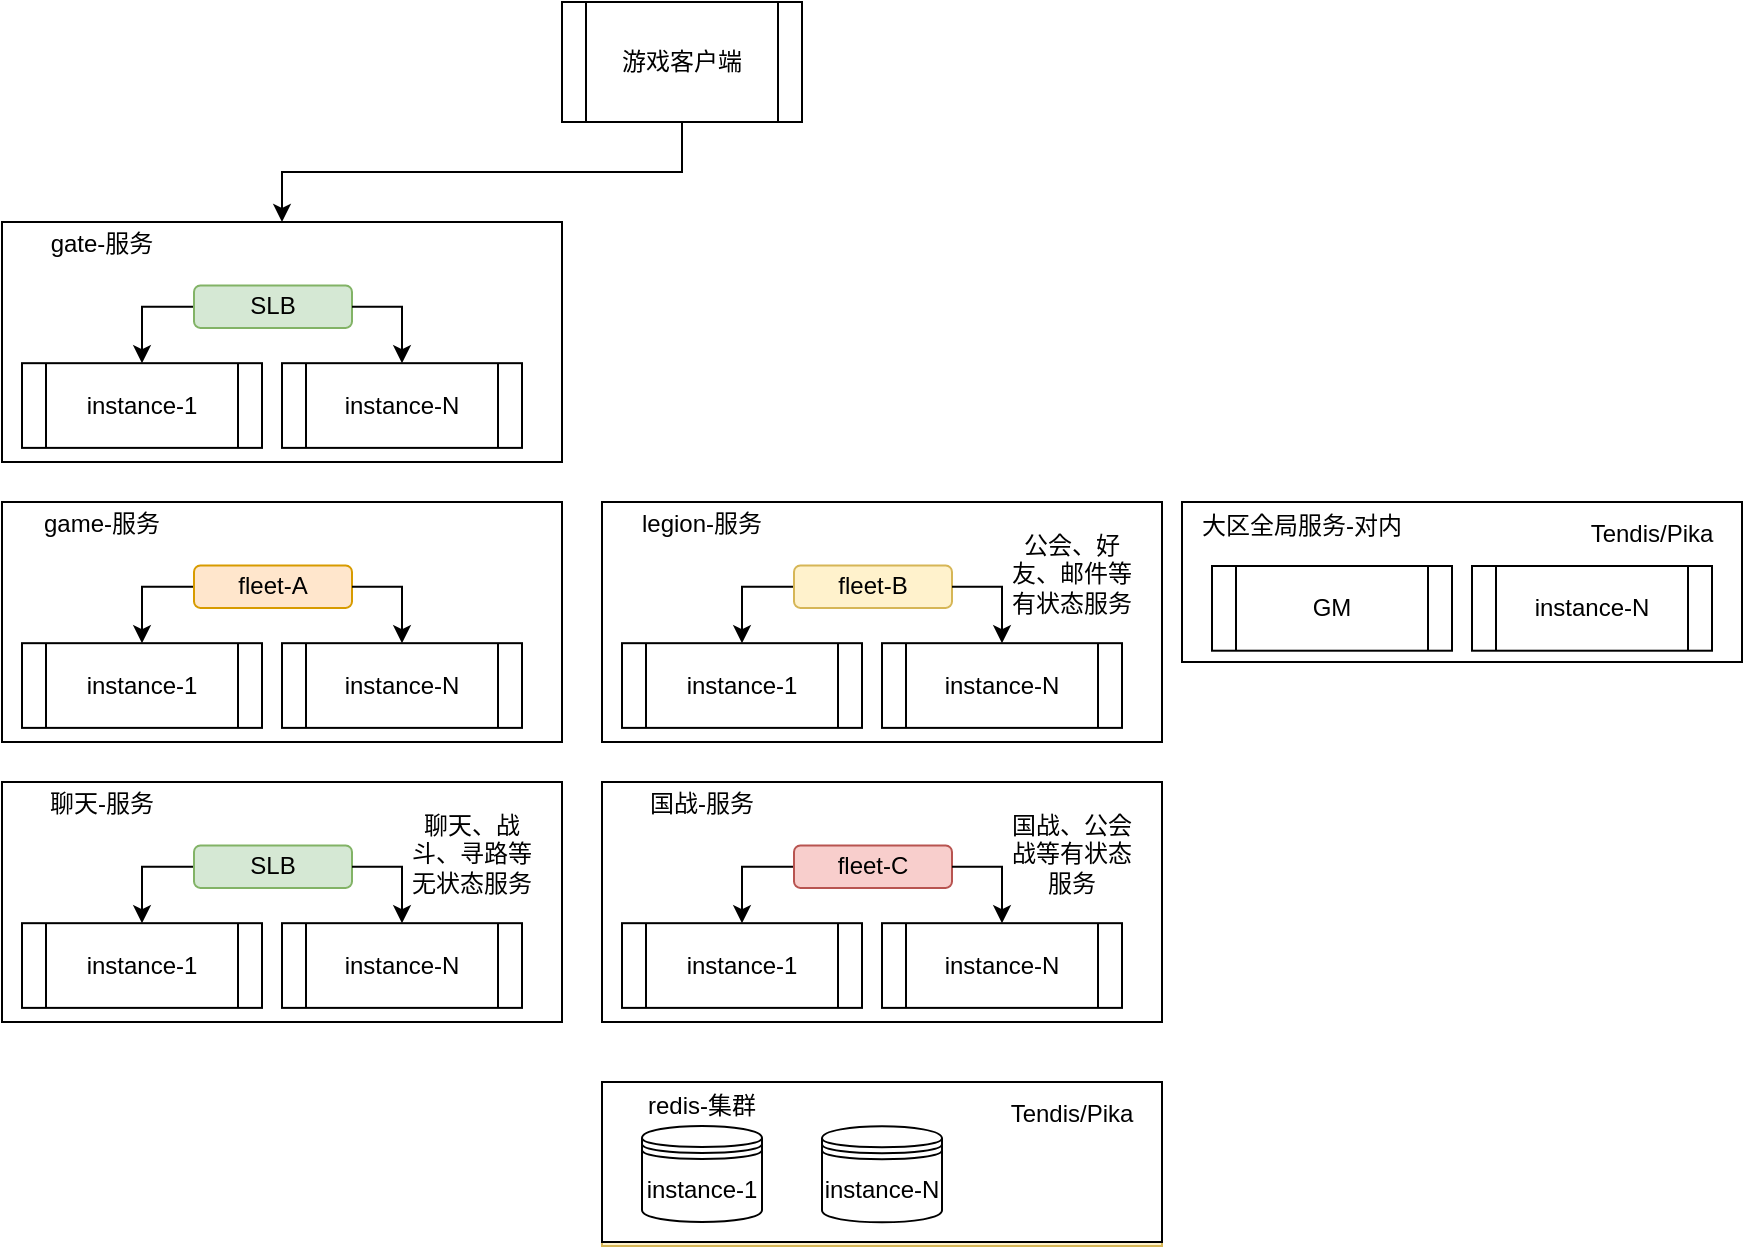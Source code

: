 <mxfile version="14.9.4" type="github" pages="2">
  <diagram id="R2lEEEUBdFMjLlhIrx00" name="Page-1">
    <mxGraphModel dx="1185" dy="635" grid="1" gridSize="10" guides="1" tooltips="1" connect="1" arrows="1" fold="1" page="1" pageScale="1" pageWidth="850" pageHeight="1100" math="0" shadow="0" extFonts="Permanent Marker^https://fonts.googleapis.com/css?family=Permanent+Marker">
      <root>
        <mxCell id="0" />
        <mxCell id="1" parent="0" />
        <mxCell id="akZH2UkUU4lrVJMahKS4-86" style="edgeStyle=orthogonalEdgeStyle;rounded=0;orthogonalLoop=1;jettySize=auto;html=1;exitX=0.5;exitY=1;exitDx=0;exitDy=0;" edge="1" parent="1" source="akZH2UkUU4lrVJMahKS4-1" target="akZH2UkUU4lrVJMahKS4-8">
          <mxGeometry relative="1" as="geometry" />
        </mxCell>
        <mxCell id="akZH2UkUU4lrVJMahKS4-1" value="游戏客户端" style="shape=process;whiteSpace=wrap;html=1;backgroundOutline=1;" vertex="1" parent="1">
          <mxGeometry x="290" y="30" width="120" height="60" as="geometry" />
        </mxCell>
        <mxCell id="akZH2UkUU4lrVJMahKS4-9" value="" style="group;fillColor=#fff2cc;strokeColor=#d6b656;" vertex="1" connectable="0" parent="1">
          <mxGeometry x="10" y="140" width="280" height="120" as="geometry" />
        </mxCell>
        <mxCell id="akZH2UkUU4lrVJMahKS4-8" value="" style="rounded=0;whiteSpace=wrap;html=1;" vertex="1" parent="akZH2UkUU4lrVJMahKS4-9">
          <mxGeometry width="280" height="120" as="geometry" />
        </mxCell>
        <mxCell id="akZH2UkUU4lrVJMahKS4-2" value="instance-1" style="shape=process;whiteSpace=wrap;html=1;backgroundOutline=1;" vertex="1" parent="akZH2UkUU4lrVJMahKS4-9">
          <mxGeometry x="10" y="70.588" width="120" height="42.353" as="geometry" />
        </mxCell>
        <mxCell id="akZH2UkUU4lrVJMahKS4-6" style="edgeStyle=orthogonalEdgeStyle;rounded=0;orthogonalLoop=1;jettySize=auto;html=1;exitX=0;exitY=0.5;exitDx=0;exitDy=0;entryX=0.5;entryY=0;entryDx=0;entryDy=0;" edge="1" parent="akZH2UkUU4lrVJMahKS4-9" source="akZH2UkUU4lrVJMahKS4-4" target="akZH2UkUU4lrVJMahKS4-2">
          <mxGeometry relative="1" as="geometry" />
        </mxCell>
        <mxCell id="akZH2UkUU4lrVJMahKS4-4" value="SLB" style="rounded=1;whiteSpace=wrap;html=1;fillColor=#d5e8d4;strokeColor=#82b366;" vertex="1" parent="akZH2UkUU4lrVJMahKS4-9">
          <mxGeometry x="96" y="31.765" width="79" height="21.176" as="geometry" />
        </mxCell>
        <mxCell id="akZH2UkUU4lrVJMahKS4-5" value="instance-N" style="shape=process;whiteSpace=wrap;html=1;backgroundOutline=1;" vertex="1" parent="akZH2UkUU4lrVJMahKS4-9">
          <mxGeometry x="140" y="70.588" width="120" height="42.353" as="geometry" />
        </mxCell>
        <mxCell id="akZH2UkUU4lrVJMahKS4-7" style="edgeStyle=orthogonalEdgeStyle;rounded=0;orthogonalLoop=1;jettySize=auto;html=1;exitX=1;exitY=0.5;exitDx=0;exitDy=0;" edge="1" parent="akZH2UkUU4lrVJMahKS4-9" source="akZH2UkUU4lrVJMahKS4-4" target="akZH2UkUU4lrVJMahKS4-5">
          <mxGeometry relative="1" as="geometry">
            <Array as="points">
              <mxPoint x="200" y="42.353" />
            </Array>
          </mxGeometry>
        </mxCell>
        <mxCell id="akZH2UkUU4lrVJMahKS4-11" value="gate-服务" style="text;html=1;strokeColor=none;fillColor=none;align=center;verticalAlign=middle;whiteSpace=wrap;rounded=0;" vertex="1" parent="akZH2UkUU4lrVJMahKS4-9">
          <mxGeometry width="100" height="21.176" as="geometry" />
        </mxCell>
        <mxCell id="akZH2UkUU4lrVJMahKS4-49" value="" style="group;fillColor=#fff2cc;strokeColor=#d6b656;" vertex="1" connectable="0" parent="1">
          <mxGeometry x="10" y="280" width="280" height="120" as="geometry" />
        </mxCell>
        <mxCell id="akZH2UkUU4lrVJMahKS4-50" value="" style="rounded=0;whiteSpace=wrap;html=1;" vertex="1" parent="akZH2UkUU4lrVJMahKS4-49">
          <mxGeometry width="280" height="120" as="geometry" />
        </mxCell>
        <mxCell id="akZH2UkUU4lrVJMahKS4-51" value="instance-1" style="shape=process;whiteSpace=wrap;html=1;backgroundOutline=1;" vertex="1" parent="akZH2UkUU4lrVJMahKS4-49">
          <mxGeometry x="10" y="70.588" width="120" height="42.353" as="geometry" />
        </mxCell>
        <mxCell id="akZH2UkUU4lrVJMahKS4-52" style="edgeStyle=orthogonalEdgeStyle;rounded=0;orthogonalLoop=1;jettySize=auto;html=1;exitX=0;exitY=0.5;exitDx=0;exitDy=0;entryX=0.5;entryY=0;entryDx=0;entryDy=0;" edge="1" parent="akZH2UkUU4lrVJMahKS4-49" source="akZH2UkUU4lrVJMahKS4-53" target="akZH2UkUU4lrVJMahKS4-51">
          <mxGeometry relative="1" as="geometry" />
        </mxCell>
        <mxCell id="akZH2UkUU4lrVJMahKS4-53" value="fleet-A" style="rounded=1;whiteSpace=wrap;html=1;fillColor=#ffe6cc;strokeColor=#d79b00;" vertex="1" parent="akZH2UkUU4lrVJMahKS4-49">
          <mxGeometry x="96" y="31.765" width="79" height="21.176" as="geometry" />
        </mxCell>
        <mxCell id="akZH2UkUU4lrVJMahKS4-54" value="instance-N" style="shape=process;whiteSpace=wrap;html=1;backgroundOutline=1;" vertex="1" parent="akZH2UkUU4lrVJMahKS4-49">
          <mxGeometry x="140" y="70.588" width="120" height="42.353" as="geometry" />
        </mxCell>
        <mxCell id="akZH2UkUU4lrVJMahKS4-55" style="edgeStyle=orthogonalEdgeStyle;rounded=0;orthogonalLoop=1;jettySize=auto;html=1;exitX=1;exitY=0.5;exitDx=0;exitDy=0;" edge="1" parent="akZH2UkUU4lrVJMahKS4-49" source="akZH2UkUU4lrVJMahKS4-53" target="akZH2UkUU4lrVJMahKS4-54">
          <mxGeometry relative="1" as="geometry">
            <Array as="points">
              <mxPoint x="200" y="42.353" />
            </Array>
          </mxGeometry>
        </mxCell>
        <mxCell id="akZH2UkUU4lrVJMahKS4-56" value="game-服务" style="text;html=1;strokeColor=none;fillColor=none;align=center;verticalAlign=middle;whiteSpace=wrap;rounded=0;" vertex="1" parent="akZH2UkUU4lrVJMahKS4-49">
          <mxGeometry width="100" height="21.176" as="geometry" />
        </mxCell>
        <mxCell id="akZH2UkUU4lrVJMahKS4-57" value="" style="group;fillColor=#fff2cc;strokeColor=#d6b656;" vertex="1" connectable="0" parent="1">
          <mxGeometry x="310" y="280" width="280" height="120" as="geometry" />
        </mxCell>
        <mxCell id="akZH2UkUU4lrVJMahKS4-58" value="" style="rounded=0;whiteSpace=wrap;html=1;" vertex="1" parent="akZH2UkUU4lrVJMahKS4-57">
          <mxGeometry width="280" height="120" as="geometry" />
        </mxCell>
        <mxCell id="akZH2UkUU4lrVJMahKS4-59" value="instance-1" style="shape=process;whiteSpace=wrap;html=1;backgroundOutline=1;" vertex="1" parent="akZH2UkUU4lrVJMahKS4-57">
          <mxGeometry x="10" y="70.588" width="120" height="42.353" as="geometry" />
        </mxCell>
        <mxCell id="akZH2UkUU4lrVJMahKS4-60" style="edgeStyle=orthogonalEdgeStyle;rounded=0;orthogonalLoop=1;jettySize=auto;html=1;exitX=0;exitY=0.5;exitDx=0;exitDy=0;entryX=0.5;entryY=0;entryDx=0;entryDy=0;" edge="1" parent="akZH2UkUU4lrVJMahKS4-57" source="akZH2UkUU4lrVJMahKS4-61" target="akZH2UkUU4lrVJMahKS4-59">
          <mxGeometry relative="1" as="geometry" />
        </mxCell>
        <mxCell id="akZH2UkUU4lrVJMahKS4-61" value="fleet-B" style="rounded=1;whiteSpace=wrap;html=1;fillColor=#fff2cc;strokeColor=#d6b656;" vertex="1" parent="akZH2UkUU4lrVJMahKS4-57">
          <mxGeometry x="96" y="31.765" width="79" height="21.176" as="geometry" />
        </mxCell>
        <mxCell id="akZH2UkUU4lrVJMahKS4-62" value="instance-N" style="shape=process;whiteSpace=wrap;html=1;backgroundOutline=1;" vertex="1" parent="akZH2UkUU4lrVJMahKS4-57">
          <mxGeometry x="140" y="70.588" width="120" height="42.353" as="geometry" />
        </mxCell>
        <mxCell id="akZH2UkUU4lrVJMahKS4-63" style="edgeStyle=orthogonalEdgeStyle;rounded=0;orthogonalLoop=1;jettySize=auto;html=1;exitX=1;exitY=0.5;exitDx=0;exitDy=0;" edge="1" parent="akZH2UkUU4lrVJMahKS4-57" source="akZH2UkUU4lrVJMahKS4-61" target="akZH2UkUU4lrVJMahKS4-62">
          <mxGeometry relative="1" as="geometry">
            <Array as="points">
              <mxPoint x="200" y="42.353" />
            </Array>
          </mxGeometry>
        </mxCell>
        <mxCell id="akZH2UkUU4lrVJMahKS4-64" value="legion-服务" style="text;html=1;strokeColor=none;fillColor=none;align=center;verticalAlign=middle;whiteSpace=wrap;rounded=0;" vertex="1" parent="akZH2UkUU4lrVJMahKS4-57">
          <mxGeometry width="100" height="21.176" as="geometry" />
        </mxCell>
        <mxCell id="akZH2UkUU4lrVJMahKS4-65" value="公会、好友、邮件等有状态服务" style="text;html=1;strokeColor=none;fillColor=none;align=center;verticalAlign=middle;whiteSpace=wrap;rounded=0;" vertex="1" parent="akZH2UkUU4lrVJMahKS4-57">
          <mxGeometry x="200" y="12" width="70" height="48" as="geometry" />
        </mxCell>
        <mxCell id="akZH2UkUU4lrVJMahKS4-66" value="" style="group;fillColor=#fff2cc;strokeColor=#d6b656;" vertex="1" connectable="0" parent="1">
          <mxGeometry x="310" y="420" width="280" height="120" as="geometry" />
        </mxCell>
        <mxCell id="akZH2UkUU4lrVJMahKS4-67" value="" style="rounded=0;whiteSpace=wrap;html=1;" vertex="1" parent="akZH2UkUU4lrVJMahKS4-66">
          <mxGeometry width="280" height="120" as="geometry" />
        </mxCell>
        <mxCell id="akZH2UkUU4lrVJMahKS4-68" value="instance-1" style="shape=process;whiteSpace=wrap;html=1;backgroundOutline=1;" vertex="1" parent="akZH2UkUU4lrVJMahKS4-66">
          <mxGeometry x="10" y="70.588" width="120" height="42.353" as="geometry" />
        </mxCell>
        <mxCell id="akZH2UkUU4lrVJMahKS4-69" style="edgeStyle=orthogonalEdgeStyle;rounded=0;orthogonalLoop=1;jettySize=auto;html=1;exitX=0;exitY=0.5;exitDx=0;exitDy=0;entryX=0.5;entryY=0;entryDx=0;entryDy=0;" edge="1" parent="akZH2UkUU4lrVJMahKS4-66" source="akZH2UkUU4lrVJMahKS4-70" target="akZH2UkUU4lrVJMahKS4-68">
          <mxGeometry relative="1" as="geometry" />
        </mxCell>
        <mxCell id="akZH2UkUU4lrVJMahKS4-70" value="fleet-C" style="rounded=1;whiteSpace=wrap;html=1;fillColor=#f8cecc;strokeColor=#b85450;" vertex="1" parent="akZH2UkUU4lrVJMahKS4-66">
          <mxGeometry x="96" y="31.765" width="79" height="21.176" as="geometry" />
        </mxCell>
        <mxCell id="akZH2UkUU4lrVJMahKS4-71" value="instance-N" style="shape=process;whiteSpace=wrap;html=1;backgroundOutline=1;" vertex="1" parent="akZH2UkUU4lrVJMahKS4-66">
          <mxGeometry x="140" y="70.588" width="120" height="42.353" as="geometry" />
        </mxCell>
        <mxCell id="akZH2UkUU4lrVJMahKS4-72" style="edgeStyle=orthogonalEdgeStyle;rounded=0;orthogonalLoop=1;jettySize=auto;html=1;exitX=1;exitY=0.5;exitDx=0;exitDy=0;" edge="1" parent="akZH2UkUU4lrVJMahKS4-66" source="akZH2UkUU4lrVJMahKS4-70" target="akZH2UkUU4lrVJMahKS4-71">
          <mxGeometry relative="1" as="geometry">
            <Array as="points">
              <mxPoint x="200" y="42.353" />
            </Array>
          </mxGeometry>
        </mxCell>
        <mxCell id="akZH2UkUU4lrVJMahKS4-73" value="国战-服务" style="text;html=1;strokeColor=none;fillColor=none;align=center;verticalAlign=middle;whiteSpace=wrap;rounded=0;" vertex="1" parent="akZH2UkUU4lrVJMahKS4-66">
          <mxGeometry width="100" height="21.176" as="geometry" />
        </mxCell>
        <mxCell id="akZH2UkUU4lrVJMahKS4-74" value="国战、公会战等有状态服务" style="text;html=1;strokeColor=none;fillColor=none;align=center;verticalAlign=middle;whiteSpace=wrap;rounded=0;" vertex="1" parent="akZH2UkUU4lrVJMahKS4-66">
          <mxGeometry x="200" y="12" width="70" height="48" as="geometry" />
        </mxCell>
        <mxCell id="akZH2UkUU4lrVJMahKS4-75" value="" style="group;fillColor=#fff2cc;strokeColor=#d6b656;" vertex="1" connectable="0" parent="1">
          <mxGeometry x="10" y="420" width="280" height="120" as="geometry" />
        </mxCell>
        <mxCell id="akZH2UkUU4lrVJMahKS4-76" value="" style="rounded=0;whiteSpace=wrap;html=1;" vertex="1" parent="akZH2UkUU4lrVJMahKS4-75">
          <mxGeometry width="280" height="120" as="geometry" />
        </mxCell>
        <mxCell id="akZH2UkUU4lrVJMahKS4-77" value="instance-1" style="shape=process;whiteSpace=wrap;html=1;backgroundOutline=1;" vertex="1" parent="akZH2UkUU4lrVJMahKS4-75">
          <mxGeometry x="10" y="70.588" width="120" height="42.353" as="geometry" />
        </mxCell>
        <mxCell id="akZH2UkUU4lrVJMahKS4-78" style="edgeStyle=orthogonalEdgeStyle;rounded=0;orthogonalLoop=1;jettySize=auto;html=1;exitX=0;exitY=0.5;exitDx=0;exitDy=0;entryX=0.5;entryY=0;entryDx=0;entryDy=0;" edge="1" parent="akZH2UkUU4lrVJMahKS4-75" source="akZH2UkUU4lrVJMahKS4-79" target="akZH2UkUU4lrVJMahKS4-77">
          <mxGeometry relative="1" as="geometry" />
        </mxCell>
        <mxCell id="akZH2UkUU4lrVJMahKS4-79" value="SLB" style="rounded=1;whiteSpace=wrap;html=1;fillColor=#d5e8d4;strokeColor=#82b366;" vertex="1" parent="akZH2UkUU4lrVJMahKS4-75">
          <mxGeometry x="96" y="31.765" width="79" height="21.176" as="geometry" />
        </mxCell>
        <mxCell id="akZH2UkUU4lrVJMahKS4-80" value="instance-N" style="shape=process;whiteSpace=wrap;html=1;backgroundOutline=1;" vertex="1" parent="akZH2UkUU4lrVJMahKS4-75">
          <mxGeometry x="140" y="70.588" width="120" height="42.353" as="geometry" />
        </mxCell>
        <mxCell id="akZH2UkUU4lrVJMahKS4-81" style="edgeStyle=orthogonalEdgeStyle;rounded=0;orthogonalLoop=1;jettySize=auto;html=1;exitX=1;exitY=0.5;exitDx=0;exitDy=0;" edge="1" parent="akZH2UkUU4lrVJMahKS4-75" source="akZH2UkUU4lrVJMahKS4-79" target="akZH2UkUU4lrVJMahKS4-80">
          <mxGeometry relative="1" as="geometry">
            <Array as="points">
              <mxPoint x="200" y="42.353" />
            </Array>
          </mxGeometry>
        </mxCell>
        <mxCell id="akZH2UkUU4lrVJMahKS4-82" value="聊天-服务" style="text;html=1;strokeColor=none;fillColor=none;align=center;verticalAlign=middle;whiteSpace=wrap;rounded=0;" vertex="1" parent="akZH2UkUU4lrVJMahKS4-75">
          <mxGeometry width="100" height="21.176" as="geometry" />
        </mxCell>
        <mxCell id="akZH2UkUU4lrVJMahKS4-83" value="聊天、战斗、寻路等无状态服务" style="text;html=1;strokeColor=none;fillColor=none;align=center;verticalAlign=middle;whiteSpace=wrap;rounded=0;" vertex="1" parent="akZH2UkUU4lrVJMahKS4-75">
          <mxGeometry x="200" y="12" width="70" height="48" as="geometry" />
        </mxCell>
        <mxCell id="akZH2UkUU4lrVJMahKS4-97" value="" style="group" vertex="1" connectable="0" parent="1">
          <mxGeometry x="310" y="570" width="280" height="82" as="geometry" />
        </mxCell>
        <mxCell id="akZH2UkUU4lrVJMahKS4-87" value="" style="group;fillColor=#fff2cc;strokeColor=#d6b656;" vertex="1" connectable="0" parent="akZH2UkUU4lrVJMahKS4-97">
          <mxGeometry width="280" height="82" as="geometry" />
        </mxCell>
        <mxCell id="akZH2UkUU4lrVJMahKS4-88" value="" style="rounded=0;whiteSpace=wrap;html=1;" vertex="1" parent="akZH2UkUU4lrVJMahKS4-87">
          <mxGeometry width="280" height="80" as="geometry" />
        </mxCell>
        <mxCell id="akZH2UkUU4lrVJMahKS4-95" value="Tendis/Pika" style="text;html=1;strokeColor=none;fillColor=none;align=center;verticalAlign=middle;whiteSpace=wrap;rounded=0;" vertex="1" parent="akZH2UkUU4lrVJMahKS4-87">
          <mxGeometry x="200" width="70" height="32" as="geometry" />
        </mxCell>
        <mxCell id="akZH2UkUU4lrVJMahKS4-115" value="instance-1" style="shape=datastore;whiteSpace=wrap;html=1;" vertex="1" parent="akZH2UkUU4lrVJMahKS4-87">
          <mxGeometry x="20" y="22" width="60" height="48" as="geometry" />
        </mxCell>
        <mxCell id="akZH2UkUU4lrVJMahKS4-94" value="redis-集群" style="text;html=1;strokeColor=none;fillColor=none;align=center;verticalAlign=middle;whiteSpace=wrap;rounded=0;" vertex="1" parent="akZH2UkUU4lrVJMahKS4-97">
          <mxGeometry y="1" width="100" height="21.176" as="geometry" />
        </mxCell>
        <mxCell id="akZH2UkUU4lrVJMahKS4-116" value="instance-N" style="shape=datastore;whiteSpace=wrap;html=1;" vertex="1" parent="akZH2UkUU4lrVJMahKS4-97">
          <mxGeometry x="110" y="22.18" width="60" height="48" as="geometry" />
        </mxCell>
        <mxCell id="akZH2UkUU4lrVJMahKS4-98" value="" style="group" vertex="1" connectable="0" parent="1">
          <mxGeometry x="600" y="280" width="280" height="80" as="geometry" />
        </mxCell>
        <mxCell id="akZH2UkUU4lrVJMahKS4-99" value="" style="group;fillColor=#fff2cc;strokeColor=#d6b656;" vertex="1" connectable="0" parent="akZH2UkUU4lrVJMahKS4-98">
          <mxGeometry width="280" height="80" as="geometry" />
        </mxCell>
        <mxCell id="akZH2UkUU4lrVJMahKS4-100" value="" style="rounded=0;whiteSpace=wrap;html=1;" vertex="1" parent="akZH2UkUU4lrVJMahKS4-99">
          <mxGeometry width="280" height="80" as="geometry" />
        </mxCell>
        <mxCell id="akZH2UkUU4lrVJMahKS4-101" value="Tendis/Pika" style="text;html=1;strokeColor=none;fillColor=none;align=center;verticalAlign=middle;whiteSpace=wrap;rounded=0;" vertex="1" parent="akZH2UkUU4lrVJMahKS4-99">
          <mxGeometry x="200" width="70" height="32" as="geometry" />
        </mxCell>
        <mxCell id="akZH2UkUU4lrVJMahKS4-102" value="GM" style="shape=process;whiteSpace=wrap;html=1;backgroundOutline=1;" vertex="1" parent="akZH2UkUU4lrVJMahKS4-99">
          <mxGeometry x="15" y="31.998" width="120" height="42.353" as="geometry" />
        </mxCell>
        <mxCell id="akZH2UkUU4lrVJMahKS4-103" value="instance-N" style="shape=process;whiteSpace=wrap;html=1;backgroundOutline=1;" vertex="1" parent="akZH2UkUU4lrVJMahKS4-99">
          <mxGeometry x="145" y="31.998" width="120" height="42.353" as="geometry" />
        </mxCell>
        <mxCell id="akZH2UkUU4lrVJMahKS4-104" value="大区全局服务-对内" style="text;html=1;strokeColor=none;fillColor=none;align=center;verticalAlign=middle;whiteSpace=wrap;rounded=0;" vertex="1" parent="akZH2UkUU4lrVJMahKS4-98">
          <mxGeometry y="1" width="120" height="21.18" as="geometry" />
        </mxCell>
      </root>
    </mxGraphModel>
  </diagram>
  <diagram id="QDJP1CujIXfj5LJq6sL2" name="Page-2">
    <mxGraphModel dx="1422" dy="762" grid="1" gridSize="10" guides="1" tooltips="1" connect="1" arrows="1" fold="1" page="1" pageScale="1" pageWidth="827" pageHeight="1169" math="0" shadow="0">
      <root>
        <mxCell id="nyPqzcYUhq-mVP9IrJE--0" />
        <mxCell id="nyPqzcYUhq-mVP9IrJE--1" parent="nyPqzcYUhq-mVP9IrJE--0" />
        <mxCell id="3LFDAYodTmuiqDCCYuel-0" style="edgeStyle=orthogonalEdgeStyle;rounded=0;orthogonalLoop=1;jettySize=auto;html=1;exitX=0.5;exitY=1;exitDx=0;exitDy=0;" edge="1" parent="nyPqzcYUhq-mVP9IrJE--1" source="3LFDAYodTmuiqDCCYuel-1" target="3LFDAYodTmuiqDCCYuel-3">
          <mxGeometry relative="1" as="geometry" />
        </mxCell>
        <mxCell id="3LFDAYodTmuiqDCCYuel-1" value="游戏客户端" style="shape=process;whiteSpace=wrap;html=1;backgroundOutline=1;" vertex="1" parent="nyPqzcYUhq-mVP9IrJE--1">
          <mxGeometry x="290" y="30" width="120" height="60" as="geometry" />
        </mxCell>
        <mxCell id="3LFDAYodTmuiqDCCYuel-2" value="" style="group;fillColor=#fff2cc;strokeColor=#d6b656;" vertex="1" connectable="0" parent="nyPqzcYUhq-mVP9IrJE--1">
          <mxGeometry x="10" y="140" width="280" height="120" as="geometry" />
        </mxCell>
        <mxCell id="3LFDAYodTmuiqDCCYuel-3" value="" style="rounded=0;whiteSpace=wrap;html=1;" vertex="1" parent="3LFDAYodTmuiqDCCYuel-2">
          <mxGeometry width="280" height="120" as="geometry" />
        </mxCell>
        <mxCell id="3LFDAYodTmuiqDCCYuel-4" value="instance-1" style="shape=process;whiteSpace=wrap;html=1;backgroundOutline=1;" vertex="1" parent="3LFDAYodTmuiqDCCYuel-2">
          <mxGeometry x="10" y="70.588" width="120" height="42.353" as="geometry" />
        </mxCell>
        <mxCell id="3LFDAYodTmuiqDCCYuel-5" style="edgeStyle=orthogonalEdgeStyle;rounded=0;orthogonalLoop=1;jettySize=auto;html=1;exitX=0;exitY=0.5;exitDx=0;exitDy=0;entryX=0.5;entryY=0;entryDx=0;entryDy=0;" edge="1" parent="3LFDAYodTmuiqDCCYuel-2" source="3LFDAYodTmuiqDCCYuel-6" target="3LFDAYodTmuiqDCCYuel-4">
          <mxGeometry relative="1" as="geometry" />
        </mxCell>
        <mxCell id="3LFDAYodTmuiqDCCYuel-6" value="SLB" style="rounded=1;whiteSpace=wrap;html=1;fillColor=#d5e8d4;strokeColor=#82b366;" vertex="1" parent="3LFDAYodTmuiqDCCYuel-2">
          <mxGeometry x="96" y="31.765" width="79" height="21.176" as="geometry" />
        </mxCell>
        <mxCell id="3LFDAYodTmuiqDCCYuel-7" value="instance-N" style="shape=process;whiteSpace=wrap;html=1;backgroundOutline=1;" vertex="1" parent="3LFDAYodTmuiqDCCYuel-2">
          <mxGeometry x="140" y="70.588" width="120" height="42.353" as="geometry" />
        </mxCell>
        <mxCell id="3LFDAYodTmuiqDCCYuel-8" style="edgeStyle=orthogonalEdgeStyle;rounded=0;orthogonalLoop=1;jettySize=auto;html=1;exitX=1;exitY=0.5;exitDx=0;exitDy=0;" edge="1" parent="3LFDAYodTmuiqDCCYuel-2" source="3LFDAYodTmuiqDCCYuel-6" target="3LFDAYodTmuiqDCCYuel-7">
          <mxGeometry relative="1" as="geometry">
            <Array as="points">
              <mxPoint x="200" y="42.353" />
            </Array>
          </mxGeometry>
        </mxCell>
        <mxCell id="3LFDAYodTmuiqDCCYuel-9" value="gate-服务" style="text;html=1;strokeColor=none;fillColor=none;align=center;verticalAlign=middle;whiteSpace=wrap;rounded=0;" vertex="1" parent="3LFDAYodTmuiqDCCYuel-2">
          <mxGeometry width="100" height="21.176" as="geometry" />
        </mxCell>
        <mxCell id="3LFDAYodTmuiqDCCYuel-10" value="" style="group;fillColor=#fff2cc;strokeColor=#d6b656;" vertex="1" connectable="0" parent="nyPqzcYUhq-mVP9IrJE--1">
          <mxGeometry x="10" y="280" width="280" height="120" as="geometry" />
        </mxCell>
        <mxCell id="3LFDAYodTmuiqDCCYuel-11" value="" style="rounded=0;whiteSpace=wrap;html=1;" vertex="1" parent="3LFDAYodTmuiqDCCYuel-10">
          <mxGeometry width="280" height="120" as="geometry" />
        </mxCell>
        <mxCell id="3LFDAYodTmuiqDCCYuel-12" value="instance-1" style="shape=process;whiteSpace=wrap;html=1;backgroundOutline=1;" vertex="1" parent="3LFDAYodTmuiqDCCYuel-10">
          <mxGeometry x="10" y="70.588" width="120" height="42.353" as="geometry" />
        </mxCell>
        <mxCell id="3LFDAYodTmuiqDCCYuel-13" style="edgeStyle=orthogonalEdgeStyle;rounded=0;orthogonalLoop=1;jettySize=auto;html=1;exitX=0;exitY=0.5;exitDx=0;exitDy=0;entryX=0.5;entryY=0;entryDx=0;entryDy=0;" edge="1" parent="3LFDAYodTmuiqDCCYuel-10" source="3LFDAYodTmuiqDCCYuel-14" target="3LFDAYodTmuiqDCCYuel-12">
          <mxGeometry relative="1" as="geometry" />
        </mxCell>
        <mxCell id="3LFDAYodTmuiqDCCYuel-14" value="fleet-A" style="rounded=1;whiteSpace=wrap;html=1;fillColor=#ffe6cc;strokeColor=#d79b00;" vertex="1" parent="3LFDAYodTmuiqDCCYuel-10">
          <mxGeometry x="96" y="31.765" width="79" height="21.176" as="geometry" />
        </mxCell>
        <mxCell id="3LFDAYodTmuiqDCCYuel-15" value="instance-N" style="shape=process;whiteSpace=wrap;html=1;backgroundOutline=1;" vertex="1" parent="3LFDAYodTmuiqDCCYuel-10">
          <mxGeometry x="140" y="70.588" width="120" height="42.353" as="geometry" />
        </mxCell>
        <mxCell id="3LFDAYodTmuiqDCCYuel-16" style="edgeStyle=orthogonalEdgeStyle;rounded=0;orthogonalLoop=1;jettySize=auto;html=1;exitX=1;exitY=0.5;exitDx=0;exitDy=0;" edge="1" parent="3LFDAYodTmuiqDCCYuel-10" source="3LFDAYodTmuiqDCCYuel-14" target="3LFDAYodTmuiqDCCYuel-15">
          <mxGeometry relative="1" as="geometry">
            <Array as="points">
              <mxPoint x="200" y="42.353" />
            </Array>
          </mxGeometry>
        </mxCell>
        <mxCell id="3LFDAYodTmuiqDCCYuel-17" value="game-服务" style="text;html=1;strokeColor=none;fillColor=none;align=center;verticalAlign=middle;whiteSpace=wrap;rounded=0;" vertex="1" parent="3LFDAYodTmuiqDCCYuel-10">
          <mxGeometry width="100" height="21.176" as="geometry" />
        </mxCell>
        <mxCell id="3LFDAYodTmuiqDCCYuel-18" value="" style="group;fillColor=#fff2cc;strokeColor=#d6b656;" vertex="1" connectable="0" parent="nyPqzcYUhq-mVP9IrJE--1">
          <mxGeometry x="310" y="280" width="280" height="120" as="geometry" />
        </mxCell>
        <mxCell id="3LFDAYodTmuiqDCCYuel-19" value="" style="rounded=0;whiteSpace=wrap;html=1;" vertex="1" parent="3LFDAYodTmuiqDCCYuel-18">
          <mxGeometry width="280" height="120" as="geometry" />
        </mxCell>
        <mxCell id="3LFDAYodTmuiqDCCYuel-20" value="instance-1" style="shape=process;whiteSpace=wrap;html=1;backgroundOutline=1;" vertex="1" parent="3LFDAYodTmuiqDCCYuel-18">
          <mxGeometry x="10" y="70.588" width="120" height="42.353" as="geometry" />
        </mxCell>
        <mxCell id="3LFDAYodTmuiqDCCYuel-21" style="edgeStyle=orthogonalEdgeStyle;rounded=0;orthogonalLoop=1;jettySize=auto;html=1;exitX=0;exitY=0.5;exitDx=0;exitDy=0;entryX=0.5;entryY=0;entryDx=0;entryDy=0;" edge="1" parent="3LFDAYodTmuiqDCCYuel-18" source="3LFDAYodTmuiqDCCYuel-22" target="3LFDAYodTmuiqDCCYuel-20">
          <mxGeometry relative="1" as="geometry" />
        </mxCell>
        <mxCell id="3LFDAYodTmuiqDCCYuel-22" value="fleet-B" style="rounded=1;whiteSpace=wrap;html=1;fillColor=#fff2cc;strokeColor=#d6b656;" vertex="1" parent="3LFDAYodTmuiqDCCYuel-18">
          <mxGeometry x="96" y="31.765" width="79" height="21.176" as="geometry" />
        </mxCell>
        <mxCell id="3LFDAYodTmuiqDCCYuel-23" value="instance-N" style="shape=process;whiteSpace=wrap;html=1;backgroundOutline=1;" vertex="1" parent="3LFDAYodTmuiqDCCYuel-18">
          <mxGeometry x="140" y="70.588" width="120" height="42.353" as="geometry" />
        </mxCell>
        <mxCell id="3LFDAYodTmuiqDCCYuel-24" style="edgeStyle=orthogonalEdgeStyle;rounded=0;orthogonalLoop=1;jettySize=auto;html=1;exitX=1;exitY=0.5;exitDx=0;exitDy=0;" edge="1" parent="3LFDAYodTmuiqDCCYuel-18" source="3LFDAYodTmuiqDCCYuel-22" target="3LFDAYodTmuiqDCCYuel-23">
          <mxGeometry relative="1" as="geometry">
            <Array as="points">
              <mxPoint x="200" y="42.353" />
            </Array>
          </mxGeometry>
        </mxCell>
        <mxCell id="3LFDAYodTmuiqDCCYuel-25" value="legion-服务" style="text;html=1;strokeColor=none;fillColor=none;align=center;verticalAlign=middle;whiteSpace=wrap;rounded=0;" vertex="1" parent="3LFDAYodTmuiqDCCYuel-18">
          <mxGeometry width="100" height="21.176" as="geometry" />
        </mxCell>
        <mxCell id="3LFDAYodTmuiqDCCYuel-26" value="公会、好友、邮件等有状态服务" style="text;html=1;strokeColor=none;fillColor=none;align=center;verticalAlign=middle;whiteSpace=wrap;rounded=0;" vertex="1" parent="3LFDAYodTmuiqDCCYuel-18">
          <mxGeometry x="200" y="12" width="70" height="48" as="geometry" />
        </mxCell>
        <mxCell id="3LFDAYodTmuiqDCCYuel-27" value="" style="group;fillColor=#fff2cc;strokeColor=#d6b656;" vertex="1" connectable="0" parent="nyPqzcYUhq-mVP9IrJE--1">
          <mxGeometry x="310" y="420" width="280" height="120" as="geometry" />
        </mxCell>
        <mxCell id="3LFDAYodTmuiqDCCYuel-28" value="" style="rounded=0;whiteSpace=wrap;html=1;" vertex="1" parent="3LFDAYodTmuiqDCCYuel-27">
          <mxGeometry width="280" height="120" as="geometry" />
        </mxCell>
        <mxCell id="3LFDAYodTmuiqDCCYuel-29" value="instance-1" style="shape=process;whiteSpace=wrap;html=1;backgroundOutline=1;" vertex="1" parent="3LFDAYodTmuiqDCCYuel-27">
          <mxGeometry x="10" y="70.588" width="120" height="42.353" as="geometry" />
        </mxCell>
        <mxCell id="3LFDAYodTmuiqDCCYuel-30" style="edgeStyle=orthogonalEdgeStyle;rounded=0;orthogonalLoop=1;jettySize=auto;html=1;exitX=0;exitY=0.5;exitDx=0;exitDy=0;entryX=0.5;entryY=0;entryDx=0;entryDy=0;" edge="1" parent="3LFDAYodTmuiqDCCYuel-27" source="3LFDAYodTmuiqDCCYuel-31" target="3LFDAYodTmuiqDCCYuel-29">
          <mxGeometry relative="1" as="geometry" />
        </mxCell>
        <mxCell id="3LFDAYodTmuiqDCCYuel-31" value="fleet-C" style="rounded=1;whiteSpace=wrap;html=1;fillColor=#f8cecc;strokeColor=#b85450;" vertex="1" parent="3LFDAYodTmuiqDCCYuel-27">
          <mxGeometry x="96" y="31.765" width="79" height="21.176" as="geometry" />
        </mxCell>
        <mxCell id="3LFDAYodTmuiqDCCYuel-32" value="instance-N" style="shape=process;whiteSpace=wrap;html=1;backgroundOutline=1;" vertex="1" parent="3LFDAYodTmuiqDCCYuel-27">
          <mxGeometry x="140" y="70.588" width="120" height="42.353" as="geometry" />
        </mxCell>
        <mxCell id="3LFDAYodTmuiqDCCYuel-33" style="edgeStyle=orthogonalEdgeStyle;rounded=0;orthogonalLoop=1;jettySize=auto;html=1;exitX=1;exitY=0.5;exitDx=0;exitDy=0;" edge="1" parent="3LFDAYodTmuiqDCCYuel-27" source="3LFDAYodTmuiqDCCYuel-31" target="3LFDAYodTmuiqDCCYuel-32">
          <mxGeometry relative="1" as="geometry">
            <Array as="points">
              <mxPoint x="200" y="42.353" />
            </Array>
          </mxGeometry>
        </mxCell>
        <mxCell id="3LFDAYodTmuiqDCCYuel-34" value="国战-服务" style="text;html=1;strokeColor=none;fillColor=none;align=center;verticalAlign=middle;whiteSpace=wrap;rounded=0;" vertex="1" parent="3LFDAYodTmuiqDCCYuel-27">
          <mxGeometry width="100" height="21.176" as="geometry" />
        </mxCell>
        <mxCell id="3LFDAYodTmuiqDCCYuel-35" value="国战、公会战等有状态服务" style="text;html=1;strokeColor=none;fillColor=none;align=center;verticalAlign=middle;whiteSpace=wrap;rounded=0;" vertex="1" parent="3LFDAYodTmuiqDCCYuel-27">
          <mxGeometry x="200" y="12" width="70" height="48" as="geometry" />
        </mxCell>
        <mxCell id="3LFDAYodTmuiqDCCYuel-36" value="" style="group;fillColor=#fff2cc;strokeColor=#d6b656;" vertex="1" connectable="0" parent="nyPqzcYUhq-mVP9IrJE--1">
          <mxGeometry x="10" y="420" width="280" height="120" as="geometry" />
        </mxCell>
        <mxCell id="3LFDAYodTmuiqDCCYuel-37" value="" style="rounded=0;whiteSpace=wrap;html=1;" vertex="1" parent="3LFDAYodTmuiqDCCYuel-36">
          <mxGeometry width="280" height="120" as="geometry" />
        </mxCell>
        <mxCell id="3LFDAYodTmuiqDCCYuel-38" value="instance-1" style="shape=process;whiteSpace=wrap;html=1;backgroundOutline=1;" vertex="1" parent="3LFDAYodTmuiqDCCYuel-36">
          <mxGeometry x="10" y="70.588" width="120" height="42.353" as="geometry" />
        </mxCell>
        <mxCell id="3LFDAYodTmuiqDCCYuel-39" style="edgeStyle=orthogonalEdgeStyle;rounded=0;orthogonalLoop=1;jettySize=auto;html=1;exitX=0;exitY=0.5;exitDx=0;exitDy=0;entryX=0.5;entryY=0;entryDx=0;entryDy=0;" edge="1" parent="3LFDAYodTmuiqDCCYuel-36" source="3LFDAYodTmuiqDCCYuel-40" target="3LFDAYodTmuiqDCCYuel-38">
          <mxGeometry relative="1" as="geometry" />
        </mxCell>
        <mxCell id="3LFDAYodTmuiqDCCYuel-40" value="SLB" style="rounded=1;whiteSpace=wrap;html=1;fillColor=#d5e8d4;strokeColor=#82b366;" vertex="1" parent="3LFDAYodTmuiqDCCYuel-36">
          <mxGeometry x="96" y="31.765" width="79" height="21.176" as="geometry" />
        </mxCell>
        <mxCell id="3LFDAYodTmuiqDCCYuel-41" value="instance-N" style="shape=process;whiteSpace=wrap;html=1;backgroundOutline=1;" vertex="1" parent="3LFDAYodTmuiqDCCYuel-36">
          <mxGeometry x="140" y="70.588" width="120" height="42.353" as="geometry" />
        </mxCell>
        <mxCell id="3LFDAYodTmuiqDCCYuel-42" style="edgeStyle=orthogonalEdgeStyle;rounded=0;orthogonalLoop=1;jettySize=auto;html=1;exitX=1;exitY=0.5;exitDx=0;exitDy=0;" edge="1" parent="3LFDAYodTmuiqDCCYuel-36" source="3LFDAYodTmuiqDCCYuel-40" target="3LFDAYodTmuiqDCCYuel-41">
          <mxGeometry relative="1" as="geometry">
            <Array as="points">
              <mxPoint x="200" y="42.353" />
            </Array>
          </mxGeometry>
        </mxCell>
        <mxCell id="3LFDAYodTmuiqDCCYuel-43" value="聊天-服务" style="text;html=1;strokeColor=none;fillColor=none;align=center;verticalAlign=middle;whiteSpace=wrap;rounded=0;" vertex="1" parent="3LFDAYodTmuiqDCCYuel-36">
          <mxGeometry width="100" height="21.176" as="geometry" />
        </mxCell>
        <mxCell id="3LFDAYodTmuiqDCCYuel-44" value="聊天、战斗、寻路等无状态服务" style="text;html=1;strokeColor=none;fillColor=none;align=center;verticalAlign=middle;whiteSpace=wrap;rounded=0;" vertex="1" parent="3LFDAYodTmuiqDCCYuel-36">
          <mxGeometry x="200" y="12" width="70" height="48" as="geometry" />
        </mxCell>
        <mxCell id="3LFDAYodTmuiqDCCYuel-45" value="" style="group" vertex="1" connectable="0" parent="nyPqzcYUhq-mVP9IrJE--1">
          <mxGeometry x="310" y="570" width="280" height="82" as="geometry" />
        </mxCell>
        <mxCell id="3LFDAYodTmuiqDCCYuel-46" value="" style="group;fillColor=#fff2cc;strokeColor=#d6b656;" vertex="1" connectable="0" parent="3LFDAYodTmuiqDCCYuel-45">
          <mxGeometry width="280" height="82" as="geometry" />
        </mxCell>
        <mxCell id="3LFDAYodTmuiqDCCYuel-47" value="" style="rounded=0;whiteSpace=wrap;html=1;" vertex="1" parent="3LFDAYodTmuiqDCCYuel-46">
          <mxGeometry width="280" height="80" as="geometry" />
        </mxCell>
        <mxCell id="3LFDAYodTmuiqDCCYuel-48" value="Tendis/Pika" style="text;html=1;strokeColor=none;fillColor=none;align=center;verticalAlign=middle;whiteSpace=wrap;rounded=0;" vertex="1" parent="3LFDAYodTmuiqDCCYuel-46">
          <mxGeometry x="200" width="70" height="32" as="geometry" />
        </mxCell>
        <mxCell id="3LFDAYodTmuiqDCCYuel-49" value="instance-1" style="shape=datastore;whiteSpace=wrap;html=1;" vertex="1" parent="3LFDAYodTmuiqDCCYuel-46">
          <mxGeometry x="20" y="22" width="60" height="48" as="geometry" />
        </mxCell>
        <mxCell id="3LFDAYodTmuiqDCCYuel-50" value="redis-集群" style="text;html=1;strokeColor=none;fillColor=none;align=center;verticalAlign=middle;whiteSpace=wrap;rounded=0;" vertex="1" parent="3LFDAYodTmuiqDCCYuel-45">
          <mxGeometry y="1" width="100" height="21.176" as="geometry" />
        </mxCell>
        <mxCell id="3LFDAYodTmuiqDCCYuel-51" value="instance-N" style="shape=datastore;whiteSpace=wrap;html=1;" vertex="1" parent="3LFDAYodTmuiqDCCYuel-45">
          <mxGeometry x="110" y="22.18" width="60" height="48" as="geometry" />
        </mxCell>
        <mxCell id="3LFDAYodTmuiqDCCYuel-52" value="" style="group" vertex="1" connectable="0" parent="nyPqzcYUhq-mVP9IrJE--1">
          <mxGeometry x="600" y="280" width="280" height="80" as="geometry" />
        </mxCell>
        <mxCell id="3LFDAYodTmuiqDCCYuel-53" value="" style="group;fillColor=#fff2cc;strokeColor=#d6b656;" vertex="1" connectable="0" parent="3LFDAYodTmuiqDCCYuel-52">
          <mxGeometry width="280" height="80" as="geometry" />
        </mxCell>
        <mxCell id="3LFDAYodTmuiqDCCYuel-54" value="" style="rounded=0;whiteSpace=wrap;html=1;" vertex="1" parent="3LFDAYodTmuiqDCCYuel-53">
          <mxGeometry width="280" height="80" as="geometry" />
        </mxCell>
        <mxCell id="3LFDAYodTmuiqDCCYuel-55" value="Tendis/Pika" style="text;html=1;strokeColor=none;fillColor=none;align=center;verticalAlign=middle;whiteSpace=wrap;rounded=0;" vertex="1" parent="3LFDAYodTmuiqDCCYuel-53">
          <mxGeometry x="200" width="70" height="32" as="geometry" />
        </mxCell>
        <mxCell id="3LFDAYodTmuiqDCCYuel-56" value="GM" style="shape=process;whiteSpace=wrap;html=1;backgroundOutline=1;" vertex="1" parent="3LFDAYodTmuiqDCCYuel-53">
          <mxGeometry x="15" y="31.998" width="120" height="42.353" as="geometry" />
        </mxCell>
        <mxCell id="3LFDAYodTmuiqDCCYuel-57" value="instance-N" style="shape=process;whiteSpace=wrap;html=1;backgroundOutline=1;" vertex="1" parent="3LFDAYodTmuiqDCCYuel-53">
          <mxGeometry x="145" y="31.998" width="120" height="42.353" as="geometry" />
        </mxCell>
        <mxCell id="3LFDAYodTmuiqDCCYuel-58" value="大区全局服务-对内" style="text;html=1;strokeColor=none;fillColor=none;align=center;verticalAlign=middle;whiteSpace=wrap;rounded=0;" vertex="1" parent="3LFDAYodTmuiqDCCYuel-52">
          <mxGeometry y="1" width="120" height="21.18" as="geometry" />
        </mxCell>
      </root>
    </mxGraphModel>
  </diagram>
</mxfile>
